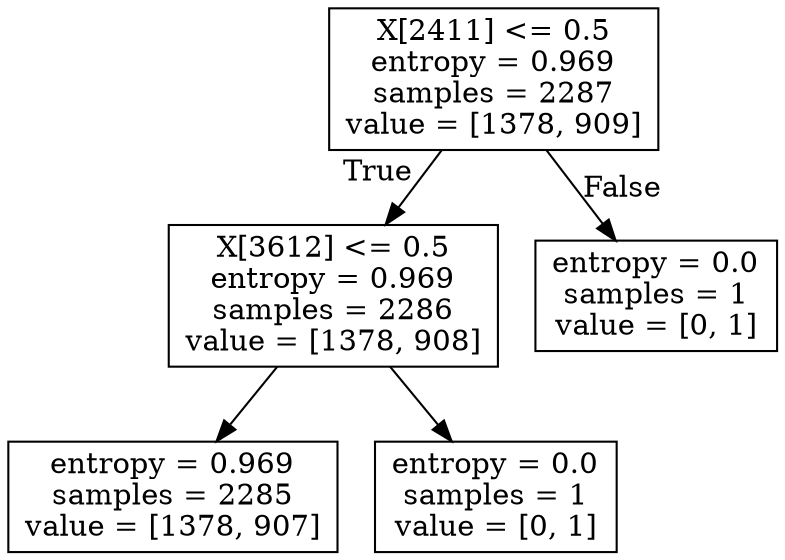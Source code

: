 digraph Tree {
node [shape=box] ;
0 [label="X[2411] <= 0.5\nentropy = 0.969\nsamples = 2287\nvalue = [1378, 909]"] ;
1 [label="X[3612] <= 0.5\nentropy = 0.969\nsamples = 2286\nvalue = [1378, 908]"] ;
0 -> 1 [labeldistance=2.5, labelangle=45, headlabel="True"] ;
2 [label="entropy = 0.969\nsamples = 2285\nvalue = [1378, 907]"] ;
1 -> 2 ;
3 [label="entropy = 0.0\nsamples = 1\nvalue = [0, 1]"] ;
1 -> 3 ;
4 [label="entropy = 0.0\nsamples = 1\nvalue = [0, 1]"] ;
0 -> 4 [labeldistance=2.5, labelangle=-45, headlabel="False"] ;
}